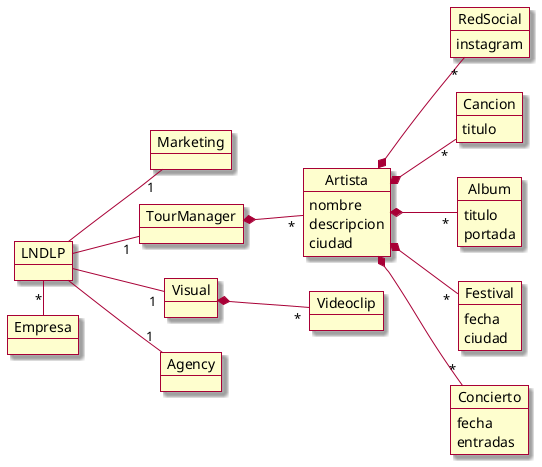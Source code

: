 @startuml ModeloDeDominio

skin rose
left to right direction

object LNDLP 

object Marketing 
object TourManager 
object Visual 
object Agency 

LNDLP -- "1" Marketing
LNDLP -- "1" TourManager
LNDLP -- "1" Visual
LNDLP -- "1" Agency

object Artista{
    nombre
    descripcion
    ciudad
}

TourManager *-- "*" Artista

object RedSocial{
    instagram
}
object Cancion{
    titulo
}
object Album{
    titulo
    portada
}
object Festival{
    fecha 
    ciudad
}
object Concierto{
    fecha 
    entradas
}

Artista *-- "*" RedSocial
Artista *-- "*" Cancion
Artista *-- "*" Album
Artista *-- "*" Festival
Artista *-- "*" Concierto

object Videoclip

Visual *-- "*" Videoclip


object Empresa
LNDLP -right- "*" Empresa

@enduml
